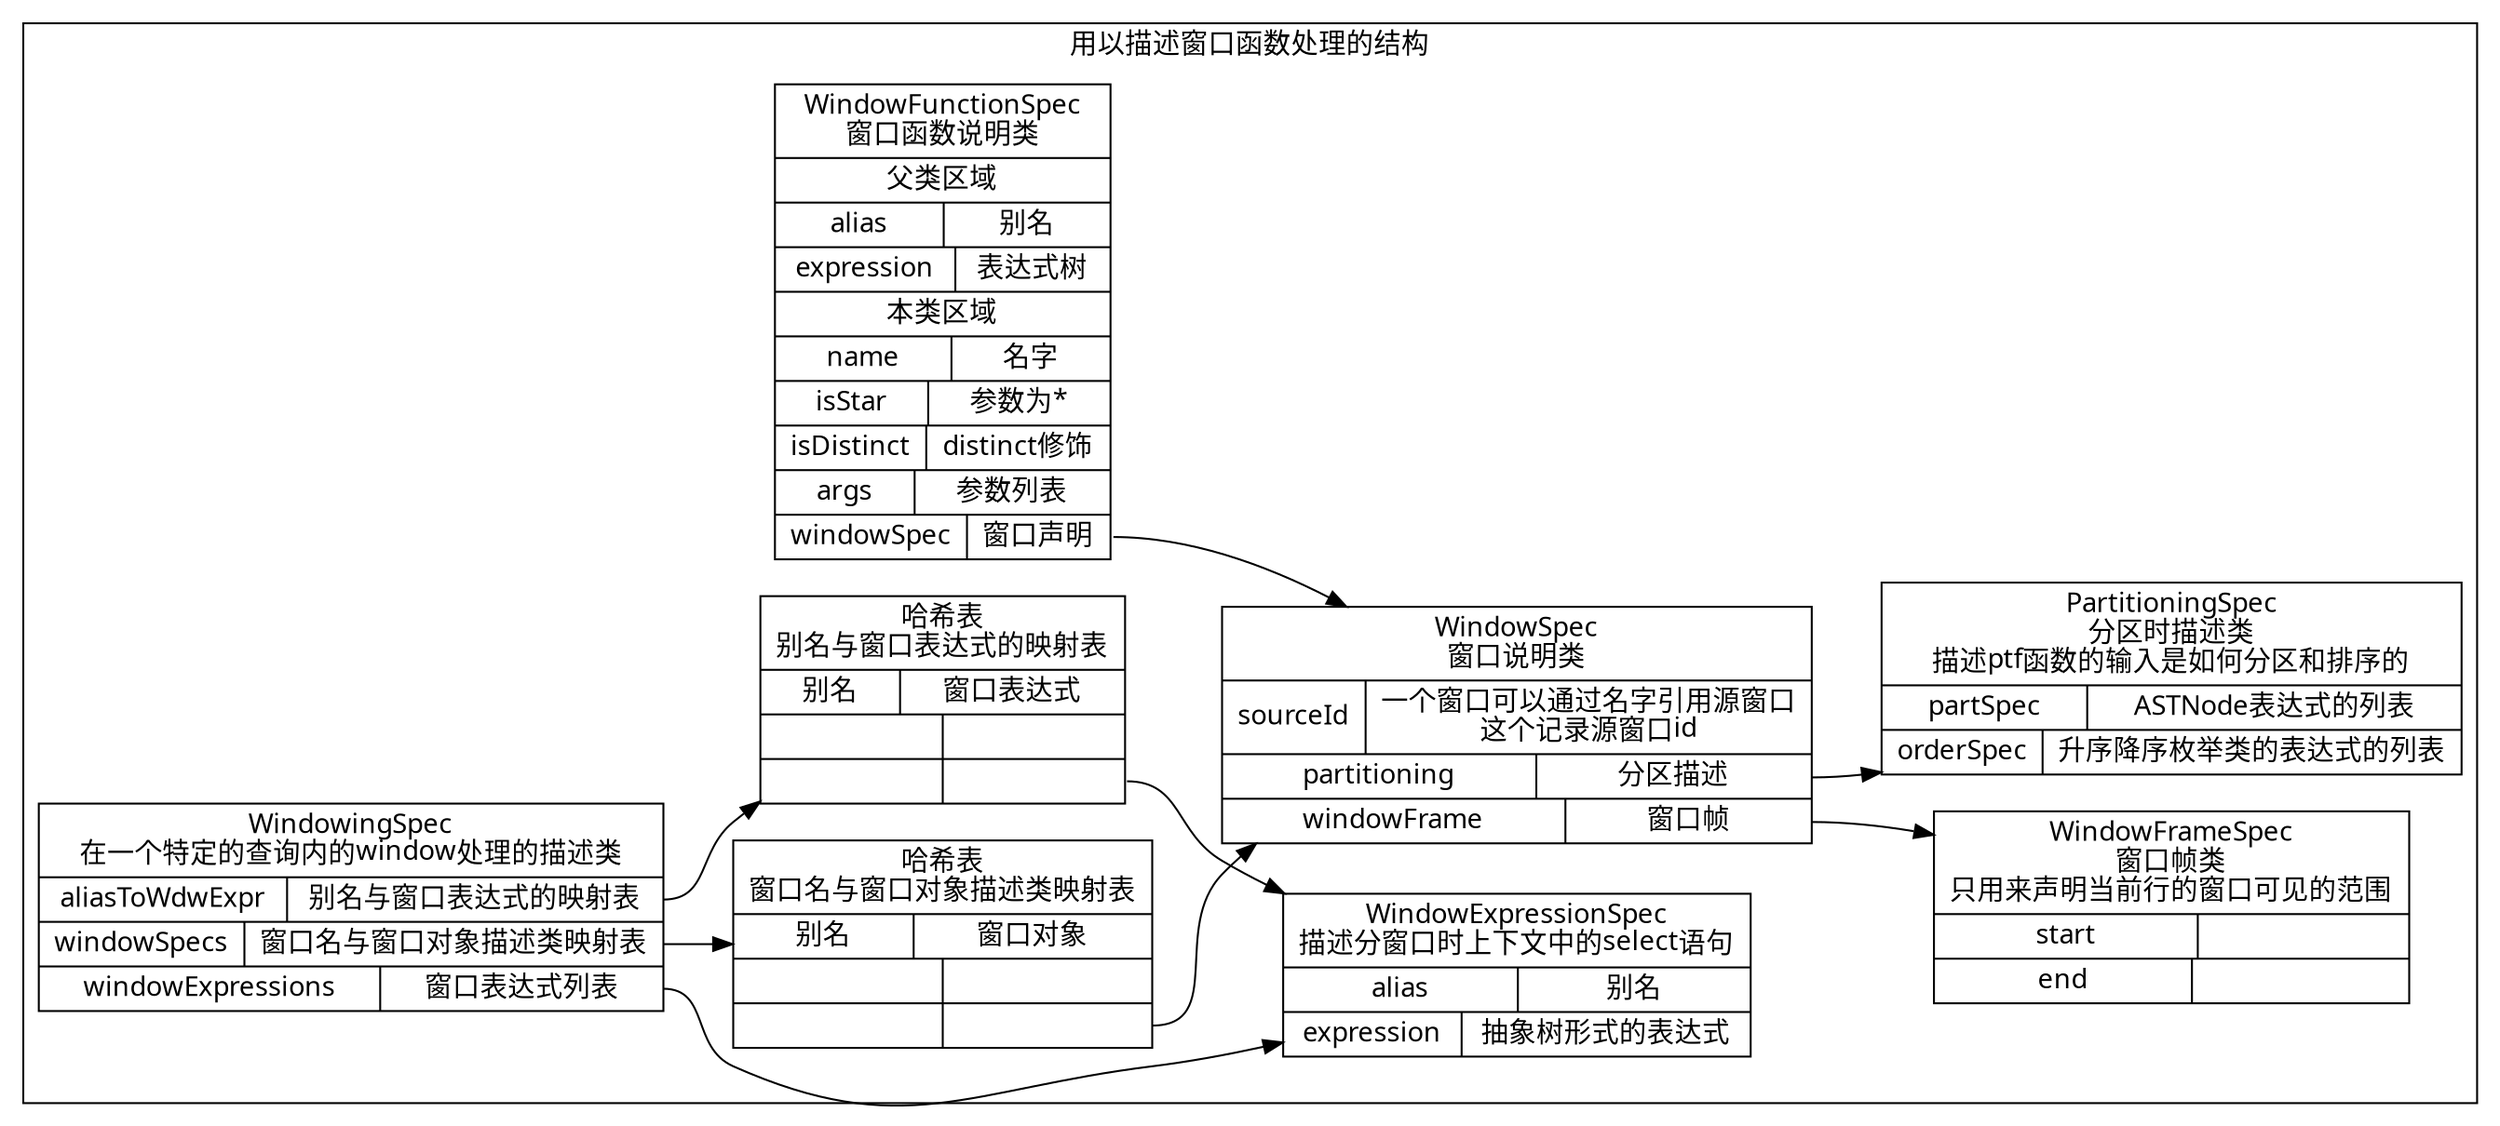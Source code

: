 digraph "processwindowFunction"
{
node[fontname="FangSong"  shape= box];
edge[fontname="FangSong"];
graph[fontname="FangSong" rankdir = "LR"];

subgraph cluster_all{
label="用以描述窗口函数处理的结构";




WindowingSpec[label="WindowingSpec\n在一个特定的查询内的window处理的描述类 |{<aliasToWdwExpr> aliasToWdwExpr | <aliasToWdwExprDesc> 别名与窗口表达式的映射表} |{<windowSpecs> windowSpecs | <windowSpecsDesc> 窗口名与窗口对象描述类映射表 } |{<windowExpressions> windowExpressions | <windowExpressionsDesc> 窗口表达式列表} " shape = record];

aliasToWdwExpr[label="哈希表\n别名与窗口表达式的映射表 |{别名|窗口表达式}|{ | } |{ | <WindowExpressionSpecDesc>}" shape = record];

WindowExpressionSpec[label="WindowExpressionSpec\n描述分窗口时上下文中的select语句 |{<alias> alias | <aliasDesc> 别名 } | {<expression> expression | <expressionDesc> 抽象树形式的表达式} " shape = record];

windowSpecs[label="哈希表\n窗口名与窗口对象描述类映射表 |{别名|窗口对象}|{ | } |{ | <WindowSpecDesc>}" shape = record];




WindowFunctionSpec[label="WindowFunctionSpec\n窗口函数说明类|父类区域|{<alias> alias | <aliasDesc> 别名} |{<expression> expression | <expressionDesc> 表达式树} |本类区域|{<name> name | <nameDesc> 名字 } |{<isStar> isStar | <isStarDesc> 参数为*} |{<isDistinct> isDistinct | <isDistinctDesc> distinct修饰} |{<args> args | <argsDesc> 参数列表} |{<windowSpec> windowSpec | <windowSpecDesc> 窗口声明} " shape = record];

WindowSpec[label="WindowSpec\n窗口说明类|{<sourceId> sourceId | <sourceIdDesc> 一个窗口可以通过名字引用源窗口\n这个记录源窗口id} |{<partitioning> partitioning | <partitioningDesc> 分区描述} |{<windowFrame> windowFrame | <windowFrameDesc> 窗口帧}" shape = record];

WindowFrameSpec[label="WindowFrameSpec\n窗口帧类\n只用来声明当前行的窗口可见的范围|{<start> start | <startDesc>} |{<end> end | <endDesc> } " shape = record];

PartitioningSpec[label="PartitioningSpec\n分区时描述类\n描述ptf函数的输入是如何分区和排序的 | {<partSpec> partSpec | <partSpecDesc> ASTNode表达式的列表} |{<orderSpec> orderSpec | <orderSpecDesc> 升序降序枚举类的表达式的列表 } " shape = record];


WindowingSpec:aliasToWdwExprDesc -> aliasToWdwExpr;
WindowingSpec:windowExpressionsDesc -> WindowExpressionSpec;
aliasToWdwExpr:WindowExpressionSpecDesc -> WindowExpressionSpec;


WindowingSpec:windowSpecsDesc ->windowSpecs;
windowSpecs:WindowSpecDesc ->WindowSpec;


WindowFunctionSpec:windowSpecDesc->WindowSpec;
WindowSpec:windowFrameDesc->WindowFrameSpec;
WindowSpec:partitioningDesc->PartitioningSpec;
}
    
}